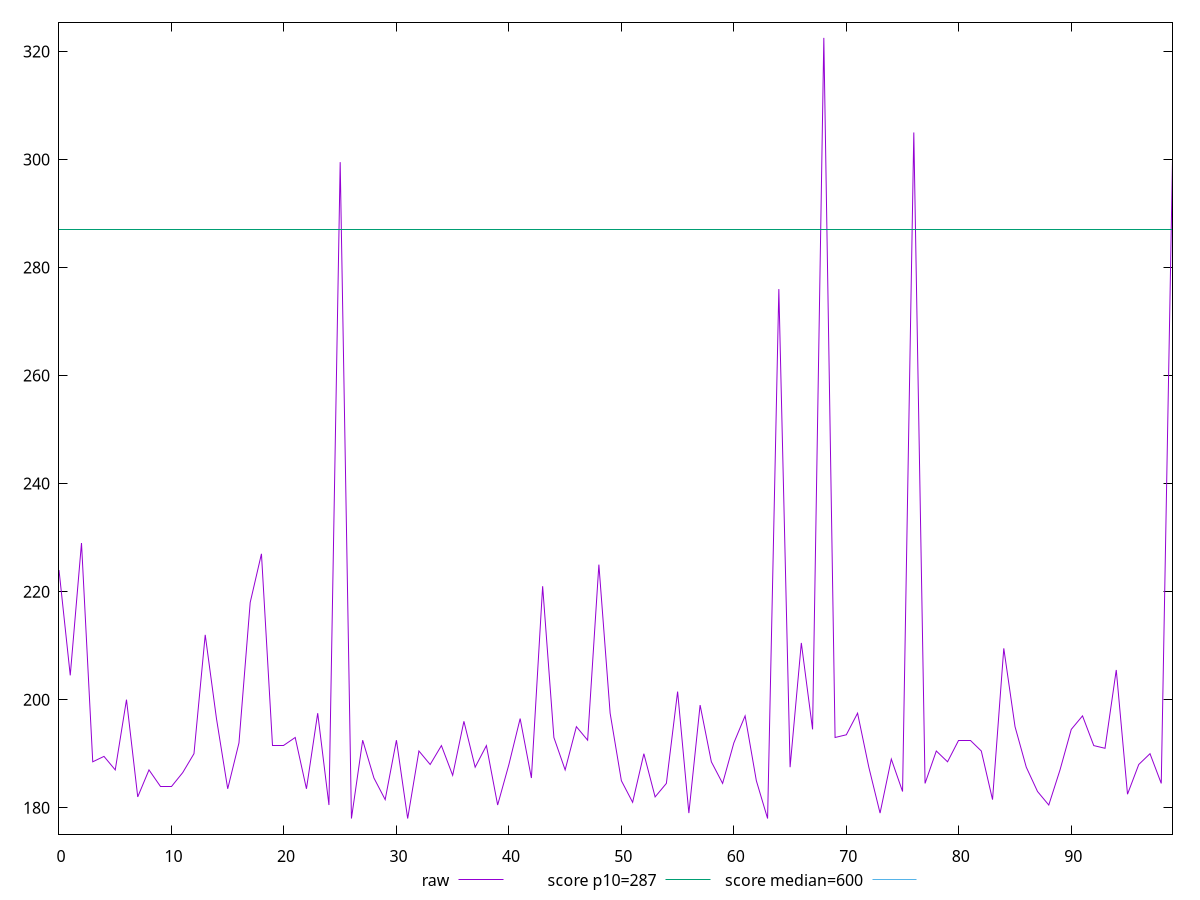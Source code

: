 reset

$raw <<EOF
0 224
1 204.50000000000023
2 229
3 188.5
4 189.4999999999991
5 187
6 200
7 181.9999999999991
8 187
9 184
10 184
11 186.5000000000009
12 190
13 212
14 196.4999999999991
15 183.4999999999991
16 192
17 218
18 227
19 191.5
20 191.4999999999991
21 193
22 183.5
23 197.5
24 180.5000000000009
25 299.4999999999991
26 178
27 192.4999999999991
28 185.5000000000009
29 181.5
30 192.5000000000009
31 178
32 190.4999999999991
33 188
34 191.5
35 186
36 196
37 187.5
38 191.4999999999991
39 180.5
40 188
41 196.4999999999991
42 185.5000000000009
43 220.9999999999991
44 193
45 186.9999999999991
46 195
47 192.5
48 225
49 197.5
50 185
51 181.0000000000009
52 190.0000000000009
53 182
54 184.5
55 201.5000000000009
56 179
57 199
58 188.5
59 184.5
60 192
61 197
62 184.9999999999991
63 177.9999999999991
64 276
65 187.5
66 210.5
67 194.4999999999991
68 322.5
69 193
70 193.5
71 197.5
72 187.4999999999991
73 179
74 189
75 182.9999999999991
76 305
77 184.5
78 190.5000000000009
79 188.5
80 192.5
81 192.5
82 190.5
83 181.4999999999991
84 209.5
85 195
86 187.4999999999991
87 182.9999999999991
88 180.5
89 186.9999999999991
90 194.4999999999991
91 197
92 191.5
93 191
94 205.5
95 182.5
96 188
97 190
98 184.4999999999991
99 300.0000000000009
EOF

set key outside below
set xrange [0:99]
set yrange [175.10999999999908:325.39000000000004]
set trange [175.10999999999908:325.39000000000004]
set terminal svg size 640, 500 enhanced background rgb 'white'
set output "report_00018_2021-02-10T15-25-16.877Z/total-blocking-time/samples/pages/raw/values.svg"

plot $raw title "raw" with line, \
     287 title "score p10=287", \
     600 title "score median=600"

reset
